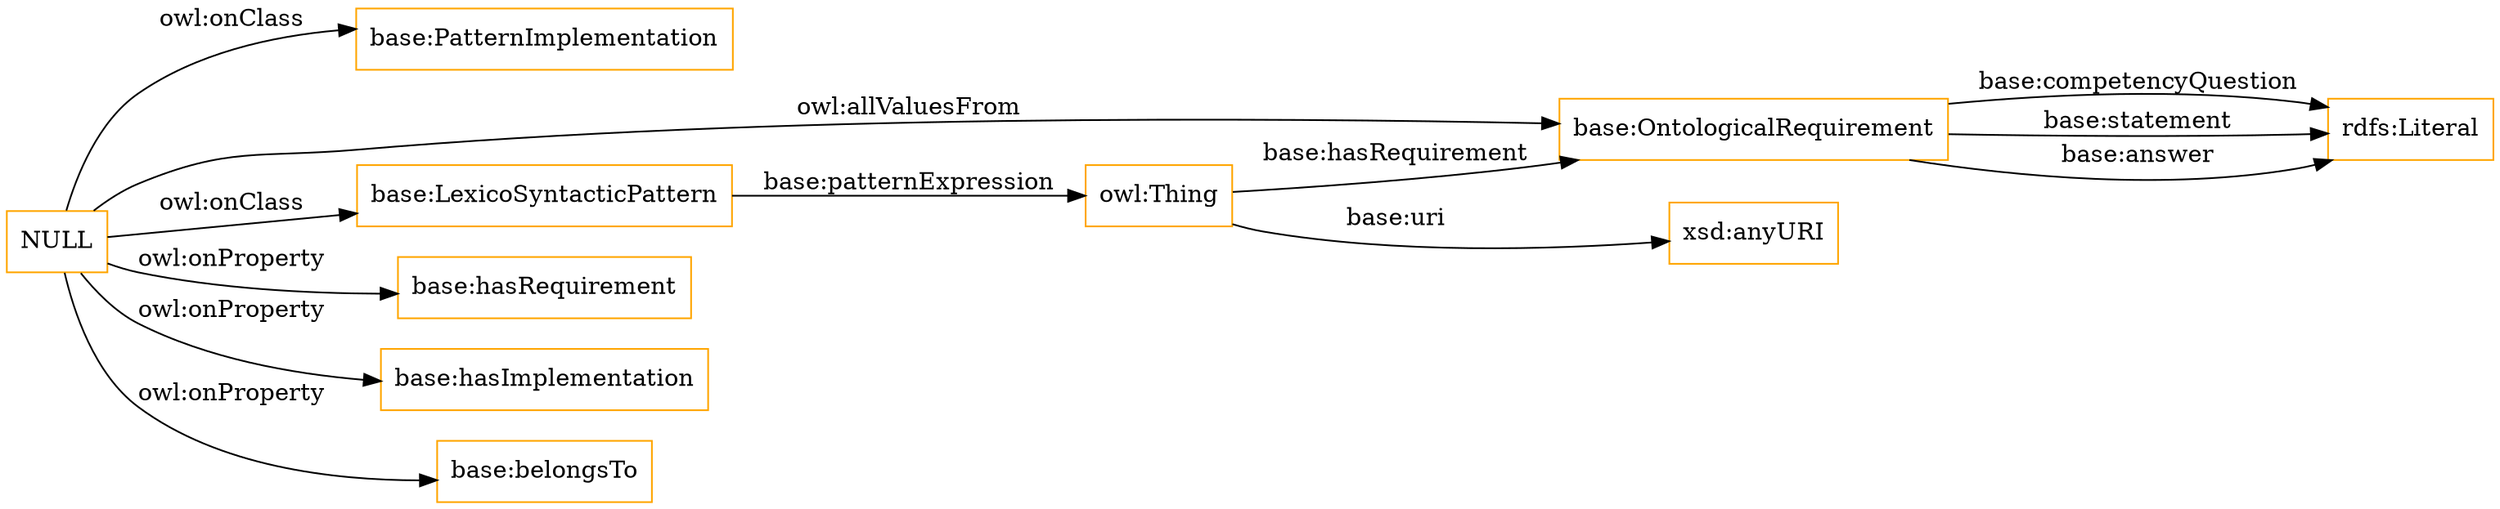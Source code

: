 digraph ar2dtool_diagram { 
rankdir=LR;
size="1501"
node [shape = rectangle, color="orange"]; "base:PatternImplementation" "base:OntologicalRequirement" "base:LexicoSyntacticPattern" ; /*classes style*/
	"NULL" -> "base:OntologicalRequirement" [ label = "owl:allValuesFrom" ];
	"NULL" -> "base:hasRequirement" [ label = "owl:onProperty" ];
	"NULL" -> "base:PatternImplementation" [ label = "owl:onClass" ];
	"NULL" -> "base:hasImplementation" [ label = "owl:onProperty" ];
	"NULL" -> "base:LexicoSyntacticPattern" [ label = "owl:onClass" ];
	"NULL" -> "base:belongsTo" [ label = "owl:onProperty" ];
	"owl:Thing" -> "base:OntologicalRequirement" [ label = "base:hasRequirement" ];
	"base:LexicoSyntacticPattern" -> "owl:Thing" [ label = "base:patternExpression" ];
	"base:OntologicalRequirement" -> "rdfs:Literal" [ label = "base:competencyQuestion" ];
	"base:OntologicalRequirement" -> "rdfs:Literal" [ label = "base:statement" ];
	"owl:Thing" -> "xsd:anyURI" [ label = "base:uri" ];
	"base:OntologicalRequirement" -> "rdfs:Literal" [ label = "base:answer" ];

}
